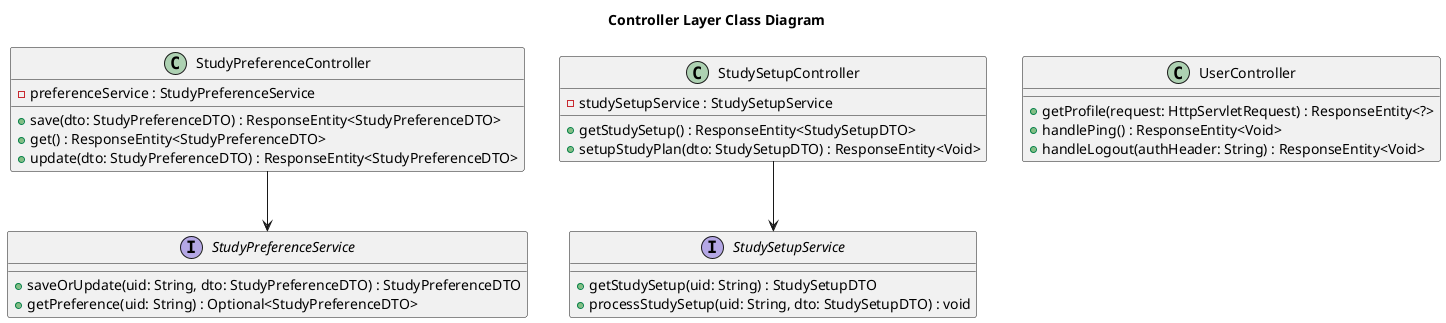 @startuml
title Controller Layer Class Diagram

class StudyPreferenceController {
    - preferenceService : StudyPreferenceService
    + save(dto: StudyPreferenceDTO) : ResponseEntity<StudyPreferenceDTO>
    + get() : ResponseEntity<StudyPreferenceDTO>
    + update(dto: StudyPreferenceDTO) : ResponseEntity<StudyPreferenceDTO>
}

class StudySetupController {
    - studySetupService : StudySetupService
    + getStudySetup() : ResponseEntity<StudySetupDTO>
    + setupStudyPlan(dto: StudySetupDTO) : ResponseEntity<Void>
}

class UserController {
    + getProfile(request: HttpServletRequest) : ResponseEntity<?>
    + handlePing() : ResponseEntity<Void>
    + handleLogout(authHeader: String) : ResponseEntity<Void>
}

interface StudyPreferenceService {
    + saveOrUpdate(uid: String, dto: StudyPreferenceDTO) : StudyPreferenceDTO
    + getPreference(uid: String) : Optional<StudyPreferenceDTO>
}

interface StudySetupService {
    + getStudySetup(uid: String) : StudySetupDTO
    + processStudySetup(uid: String, dto: StudySetupDTO) : void
}

StudyPreferenceController --> StudyPreferenceService
StudySetupController --> StudySetupService
@enduml